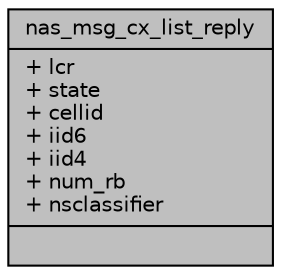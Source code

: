 digraph "nas_msg_cx_list_reply"
{
 // LATEX_PDF_SIZE
  edge [fontname="Helvetica",fontsize="10",labelfontname="Helvetica",labelfontsize="10"];
  node [fontname="Helvetica",fontsize="10",shape=record];
  Node1 [label="{nas_msg_cx_list_reply\n|+ lcr\l+ state\l+ cellid\l+ iid6\l+ iid4\l+ num_rb\l+ nsclassifier\l|}",height=0.2,width=0.4,color="black", fillcolor="grey75", style="filled", fontcolor="black",tooltip=" "];
}
